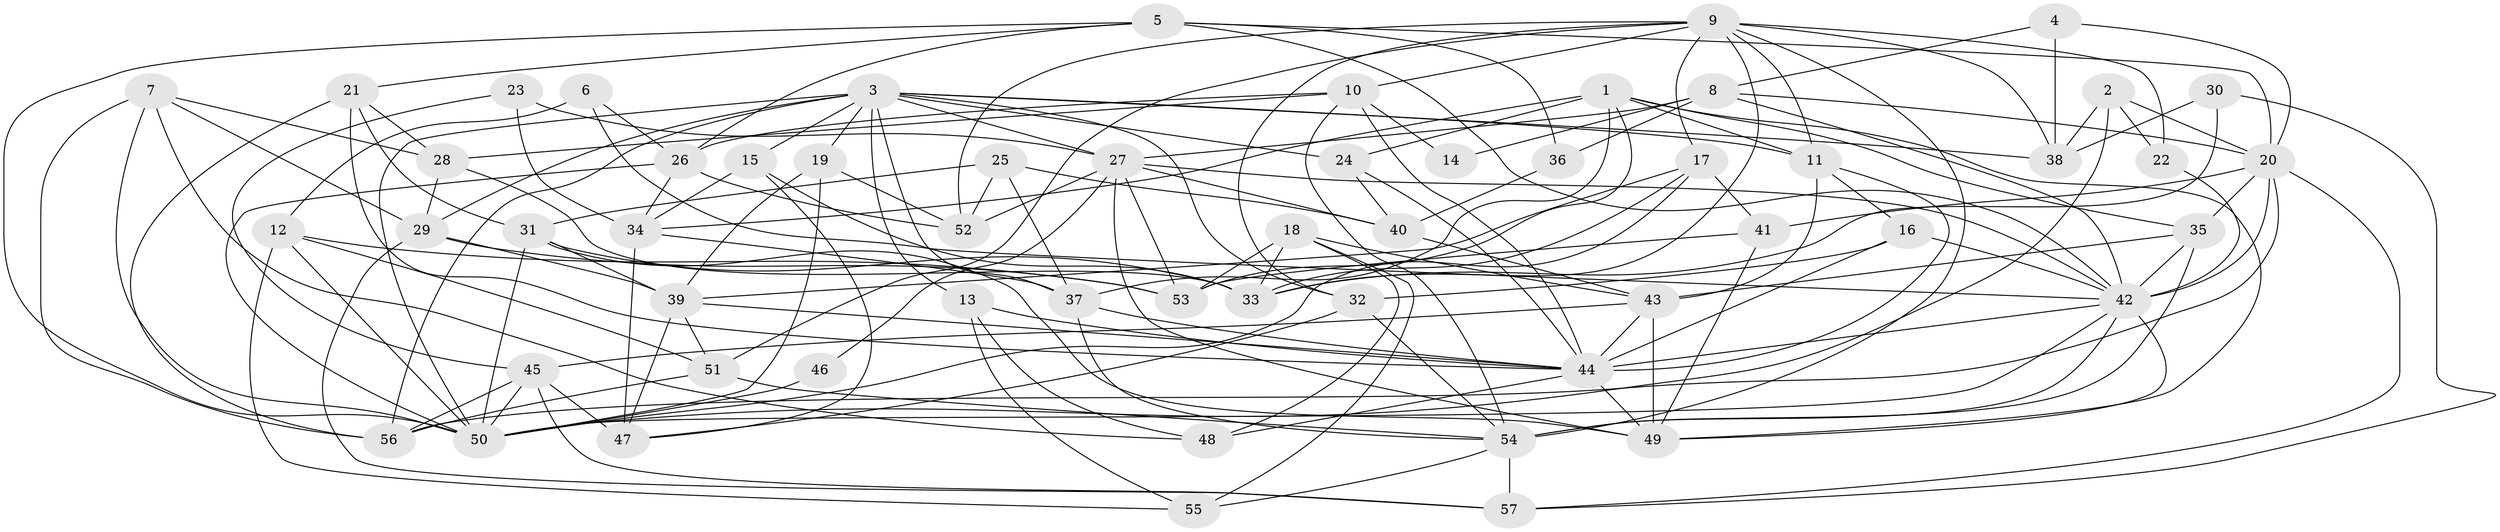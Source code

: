 // original degree distribution, {4: 0.2982456140350877, 3: 0.2543859649122807, 5: 0.17543859649122806, 6: 0.09649122807017543, 2: 0.13157894736842105, 8: 0.017543859649122806, 7: 0.02631578947368421}
// Generated by graph-tools (version 1.1) at 2025/50/03/09/25 03:50:09]
// undirected, 57 vertices, 162 edges
graph export_dot {
graph [start="1"]
  node [color=gray90,style=filled];
  1;
  2;
  3;
  4;
  5;
  6;
  7;
  8;
  9;
  10;
  11;
  12;
  13;
  14;
  15;
  16;
  17;
  18;
  19;
  20;
  21;
  22;
  23;
  24;
  25;
  26;
  27;
  28;
  29;
  30;
  31;
  32;
  33;
  34;
  35;
  36;
  37;
  38;
  39;
  40;
  41;
  42;
  43;
  44;
  45;
  46;
  47;
  48;
  49;
  50;
  51;
  52;
  53;
  54;
  55;
  56;
  57;
  1 -- 11 [weight=1.0];
  1 -- 24 [weight=1.0];
  1 -- 34 [weight=1.0];
  1 -- 35 [weight=1.0];
  1 -- 37 [weight=1.0];
  1 -- 49 [weight=1.0];
  1 -- 53 [weight=1.0];
  2 -- 20 [weight=1.0];
  2 -- 22 [weight=1.0];
  2 -- 38 [weight=1.0];
  2 -- 50 [weight=1.0];
  3 -- 11 [weight=1.0];
  3 -- 13 [weight=2.0];
  3 -- 15 [weight=1.0];
  3 -- 19 [weight=1.0];
  3 -- 24 [weight=1.0];
  3 -- 27 [weight=1.0];
  3 -- 29 [weight=1.0];
  3 -- 32 [weight=1.0];
  3 -- 37 [weight=1.0];
  3 -- 38 [weight=1.0];
  3 -- 50 [weight=1.0];
  3 -- 56 [weight=1.0];
  4 -- 8 [weight=1.0];
  4 -- 20 [weight=1.0];
  4 -- 38 [weight=1.0];
  5 -- 20 [weight=1.0];
  5 -- 21 [weight=1.0];
  5 -- 26 [weight=1.0];
  5 -- 36 [weight=1.0];
  5 -- 42 [weight=1.0];
  5 -- 50 [weight=1.0];
  6 -- 12 [weight=1.0];
  6 -- 26 [weight=1.0];
  6 -- 42 [weight=1.0];
  7 -- 28 [weight=1.0];
  7 -- 29 [weight=1.0];
  7 -- 48 [weight=1.0];
  7 -- 50 [weight=1.0];
  7 -- 56 [weight=1.0];
  8 -- 14 [weight=1.0];
  8 -- 20 [weight=1.0];
  8 -- 27 [weight=1.0];
  8 -- 36 [weight=1.0];
  8 -- 42 [weight=1.0];
  9 -- 10 [weight=1.0];
  9 -- 11 [weight=1.0];
  9 -- 17 [weight=1.0];
  9 -- 22 [weight=1.0];
  9 -- 32 [weight=1.0];
  9 -- 33 [weight=1.0];
  9 -- 38 [weight=1.0];
  9 -- 51 [weight=1.0];
  9 -- 52 [weight=1.0];
  9 -- 54 [weight=1.0];
  10 -- 14 [weight=1.0];
  10 -- 26 [weight=1.0];
  10 -- 28 [weight=1.0];
  10 -- 44 [weight=1.0];
  10 -- 54 [weight=1.0];
  11 -- 16 [weight=1.0];
  11 -- 43 [weight=1.0];
  11 -- 44 [weight=1.0];
  12 -- 50 [weight=1.0];
  12 -- 51 [weight=1.0];
  12 -- 53 [weight=1.0];
  12 -- 55 [weight=1.0];
  13 -- 44 [weight=1.0];
  13 -- 48 [weight=1.0];
  13 -- 55 [weight=1.0];
  15 -- 33 [weight=1.0];
  15 -- 34 [weight=1.0];
  15 -- 47 [weight=1.0];
  16 -- 32 [weight=1.0];
  16 -- 42 [weight=1.0];
  16 -- 44 [weight=1.0];
  17 -- 33 [weight=1.0];
  17 -- 39 [weight=1.0];
  17 -- 41 [weight=1.0];
  17 -- 50 [weight=1.0];
  18 -- 33 [weight=1.0];
  18 -- 43 [weight=1.0];
  18 -- 48 [weight=1.0];
  18 -- 53 [weight=1.0];
  18 -- 55 [weight=1.0];
  19 -- 39 [weight=1.0];
  19 -- 50 [weight=1.0];
  19 -- 52 [weight=1.0];
  20 -- 35 [weight=1.0];
  20 -- 41 [weight=1.0];
  20 -- 42 [weight=1.0];
  20 -- 56 [weight=1.0];
  20 -- 57 [weight=1.0];
  21 -- 28 [weight=1.0];
  21 -- 31 [weight=1.0];
  21 -- 44 [weight=1.0];
  21 -- 56 [weight=1.0];
  22 -- 42 [weight=1.0];
  23 -- 27 [weight=2.0];
  23 -- 34 [weight=1.0];
  23 -- 45 [weight=1.0];
  24 -- 40 [weight=2.0];
  24 -- 44 [weight=1.0];
  25 -- 31 [weight=1.0];
  25 -- 37 [weight=1.0];
  25 -- 40 [weight=1.0];
  25 -- 52 [weight=1.0];
  26 -- 34 [weight=1.0];
  26 -- 50 [weight=1.0];
  26 -- 52 [weight=1.0];
  27 -- 40 [weight=1.0];
  27 -- 42 [weight=1.0];
  27 -- 46 [weight=1.0];
  27 -- 49 [weight=1.0];
  27 -- 52 [weight=1.0];
  27 -- 53 [weight=1.0];
  28 -- 29 [weight=1.0];
  28 -- 33 [weight=1.0];
  29 -- 39 [weight=1.0];
  29 -- 53 [weight=1.0];
  29 -- 57 [weight=1.0];
  30 -- 33 [weight=1.0];
  30 -- 38 [weight=1.0];
  30 -- 57 [weight=1.0];
  31 -- 33 [weight=1.0];
  31 -- 39 [weight=1.0];
  31 -- 49 [weight=1.0];
  31 -- 50 [weight=1.0];
  32 -- 47 [weight=1.0];
  32 -- 54 [weight=1.0];
  34 -- 37 [weight=1.0];
  34 -- 47 [weight=1.0];
  35 -- 42 [weight=1.0];
  35 -- 43 [weight=1.0];
  35 -- 54 [weight=1.0];
  36 -- 40 [weight=1.0];
  37 -- 44 [weight=1.0];
  37 -- 54 [weight=1.0];
  39 -- 44 [weight=1.0];
  39 -- 47 [weight=1.0];
  39 -- 51 [weight=1.0];
  40 -- 43 [weight=1.0];
  41 -- 49 [weight=1.0];
  41 -- 53 [weight=1.0];
  42 -- 44 [weight=1.0];
  42 -- 49 [weight=1.0];
  42 -- 50 [weight=1.0];
  42 -- 54 [weight=1.0];
  43 -- 44 [weight=1.0];
  43 -- 45 [weight=1.0];
  43 -- 49 [weight=1.0];
  44 -- 48 [weight=1.0];
  44 -- 49 [weight=1.0];
  45 -- 47 [weight=1.0];
  45 -- 50 [weight=1.0];
  45 -- 56 [weight=1.0];
  45 -- 57 [weight=1.0];
  46 -- 50 [weight=1.0];
  51 -- 54 [weight=1.0];
  51 -- 56 [weight=1.0];
  54 -- 55 [weight=1.0];
  54 -- 57 [weight=2.0];
}
